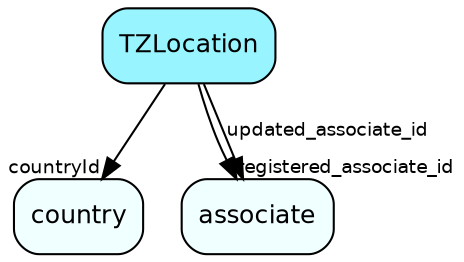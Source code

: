 digraph TZLocation  {
node [shape = box style="rounded, filled" fontname = "Helvetica" fontsize = "12" ]
edge [fontname = "Helvetica" fontsize = "9"]

TZLocation[fillcolor = "cadetblue1"]
country[fillcolor = "azure1"]
associate[fillcolor = "azure1"]
TZLocation -> country [headlabel = "countryId"]
TZLocation -> associate [headlabel = "registered_associate_id"]
TZLocation -> associate [label = "updated_associate_id"]
}
